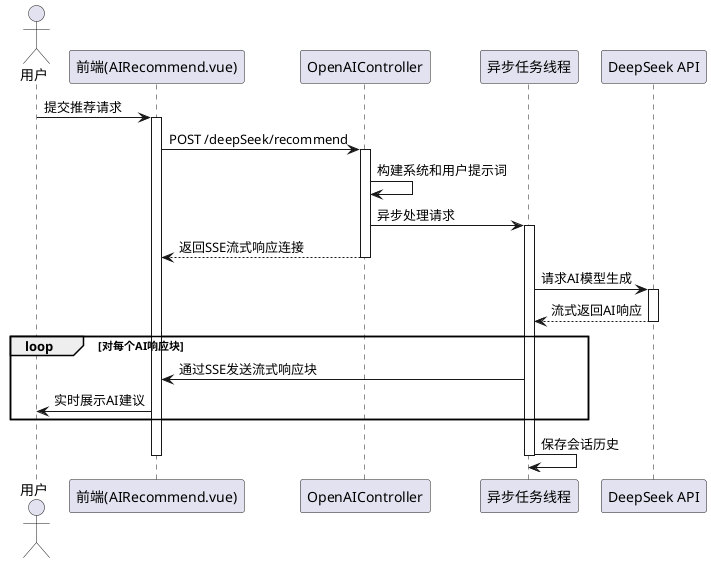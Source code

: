 @startuml AI推荐流程
actor 用户
participant "前端(AIRecommend.vue)" as Frontend
participant "OpenAIController" as AIController
participant "异步任务线程" as AsyncTask
participant "DeepSeek API" as API

用户 -> Frontend: 提交推荐请求
activate Frontend
Frontend -> AIController: POST /deepSeek/recommend
activate AIController
AIController -> AIController: 构建系统和用户提示词
AIController -> AsyncTask: 异步处理请求
activate AsyncTask
AIController --> Frontend: 返回SSE流式响应连接
deactivate AIController

AsyncTask -> API: 请求AI模型生成
activate API
API --> AsyncTask: 流式返回AI响应
deactivate API

loop 对每个AI响应块
    AsyncTask -> Frontend: 通过SSE发送流式响应块
    Frontend -> 用户: 实时展示AI建议
end

AsyncTask -> AsyncTask: 保存会话历史
deactivate AsyncTask
deactivate Frontend
@enduml
